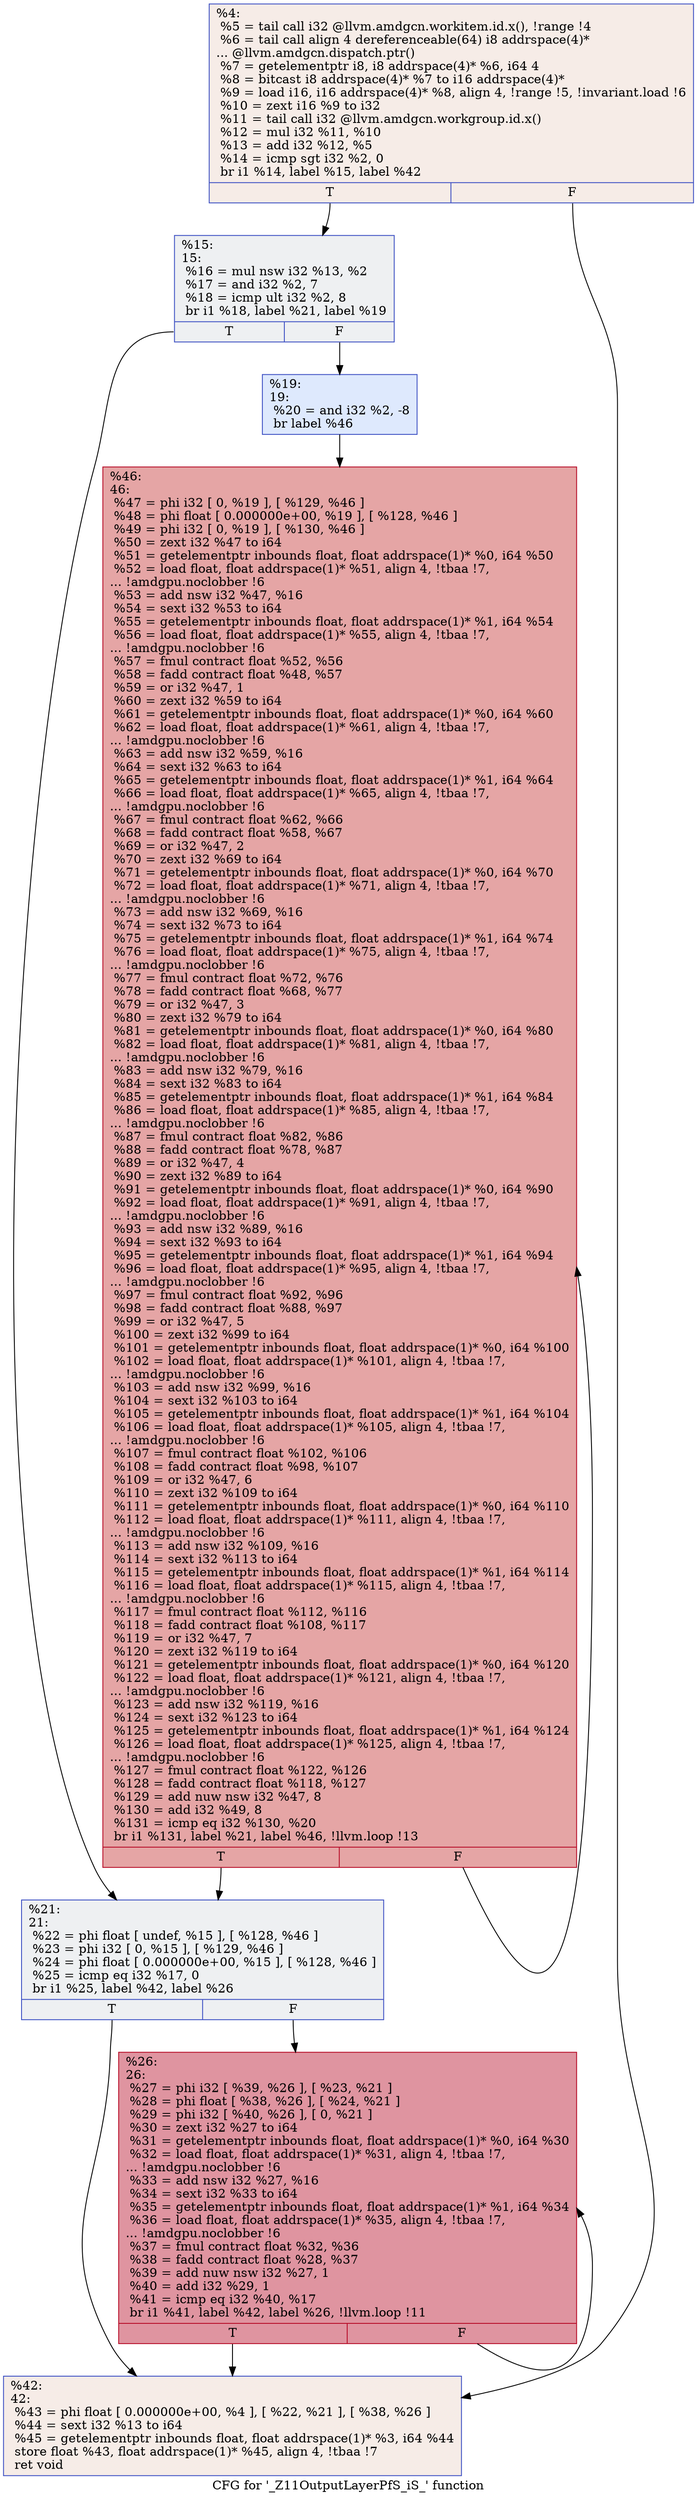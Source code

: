 digraph "CFG for '_Z11OutputLayerPfS_iS_' function" {
	label="CFG for '_Z11OutputLayerPfS_iS_' function";

	Node0x4f18630 [shape=record,color="#3d50c3ff", style=filled, fillcolor="#ead5c970",label="{%4:\l  %5 = tail call i32 @llvm.amdgcn.workitem.id.x(), !range !4\l  %6 = tail call align 4 dereferenceable(64) i8 addrspace(4)*\l... @llvm.amdgcn.dispatch.ptr()\l  %7 = getelementptr i8, i8 addrspace(4)* %6, i64 4\l  %8 = bitcast i8 addrspace(4)* %7 to i16 addrspace(4)*\l  %9 = load i16, i16 addrspace(4)* %8, align 4, !range !5, !invariant.load !6\l  %10 = zext i16 %9 to i32\l  %11 = tail call i32 @llvm.amdgcn.workgroup.id.x()\l  %12 = mul i32 %11, %10\l  %13 = add i32 %12, %5\l  %14 = icmp sgt i32 %2, 0\l  br i1 %14, label %15, label %42\l|{<s0>T|<s1>F}}"];
	Node0x4f18630:s0 -> Node0x4f1a500;
	Node0x4f18630:s1 -> Node0x4f1a590;
	Node0x4f1a500 [shape=record,color="#3d50c3ff", style=filled, fillcolor="#d9dce170",label="{%15:\l15:                                               \l  %16 = mul nsw i32 %13, %2\l  %17 = and i32 %2, 7\l  %18 = icmp ult i32 %2, 8\l  br i1 %18, label %21, label %19\l|{<s0>T|<s1>F}}"];
	Node0x4f1a500:s0 -> Node0x4f1a990;
	Node0x4f1a500:s1 -> Node0x4f1a9e0;
	Node0x4f1a9e0 [shape=record,color="#3d50c3ff", style=filled, fillcolor="#b5cdfa70",label="{%19:\l19:                                               \l  %20 = and i32 %2, -8\l  br label %46\l}"];
	Node0x4f1a9e0 -> Node0x4f1abb0;
	Node0x4f1a990 [shape=record,color="#3d50c3ff", style=filled, fillcolor="#d9dce170",label="{%21:\l21:                                               \l  %22 = phi float [ undef, %15 ], [ %128, %46 ]\l  %23 = phi i32 [ 0, %15 ], [ %129, %46 ]\l  %24 = phi float [ 0.000000e+00, %15 ], [ %128, %46 ]\l  %25 = icmp eq i32 %17, 0\l  br i1 %25, label %42, label %26\l|{<s0>T|<s1>F}}"];
	Node0x4f1a990:s0 -> Node0x4f1a590;
	Node0x4f1a990:s1 -> Node0x4f1be20;
	Node0x4f1be20 [shape=record,color="#b70d28ff", style=filled, fillcolor="#b70d2870",label="{%26:\l26:                                               \l  %27 = phi i32 [ %39, %26 ], [ %23, %21 ]\l  %28 = phi float [ %38, %26 ], [ %24, %21 ]\l  %29 = phi i32 [ %40, %26 ], [ 0, %21 ]\l  %30 = zext i32 %27 to i64\l  %31 = getelementptr inbounds float, float addrspace(1)* %0, i64 %30\l  %32 = load float, float addrspace(1)* %31, align 4, !tbaa !7,\l... !amdgpu.noclobber !6\l  %33 = add nsw i32 %27, %16\l  %34 = sext i32 %33 to i64\l  %35 = getelementptr inbounds float, float addrspace(1)* %1, i64 %34\l  %36 = load float, float addrspace(1)* %35, align 4, !tbaa !7,\l... !amdgpu.noclobber !6\l  %37 = fmul contract float %32, %36\l  %38 = fadd contract float %28, %37\l  %39 = add nuw nsw i32 %27, 1\l  %40 = add i32 %29, 1\l  %41 = icmp eq i32 %40, %17\l  br i1 %41, label %42, label %26, !llvm.loop !11\l|{<s0>T|<s1>F}}"];
	Node0x4f1be20:s0 -> Node0x4f1a590;
	Node0x4f1be20:s1 -> Node0x4f1be20;
	Node0x4f1a590 [shape=record,color="#3d50c3ff", style=filled, fillcolor="#ead5c970",label="{%42:\l42:                                               \l  %43 = phi float [ 0.000000e+00, %4 ], [ %22, %21 ], [ %38, %26 ]\l  %44 = sext i32 %13 to i64\l  %45 = getelementptr inbounds float, float addrspace(1)* %3, i64 %44\l  store float %43, float addrspace(1)* %45, align 4, !tbaa !7\l  ret void\l}"];
	Node0x4f1abb0 [shape=record,color="#b70d28ff", style=filled, fillcolor="#c5333470",label="{%46:\l46:                                               \l  %47 = phi i32 [ 0, %19 ], [ %129, %46 ]\l  %48 = phi float [ 0.000000e+00, %19 ], [ %128, %46 ]\l  %49 = phi i32 [ 0, %19 ], [ %130, %46 ]\l  %50 = zext i32 %47 to i64\l  %51 = getelementptr inbounds float, float addrspace(1)* %0, i64 %50\l  %52 = load float, float addrspace(1)* %51, align 4, !tbaa !7,\l... !amdgpu.noclobber !6\l  %53 = add nsw i32 %47, %16\l  %54 = sext i32 %53 to i64\l  %55 = getelementptr inbounds float, float addrspace(1)* %1, i64 %54\l  %56 = load float, float addrspace(1)* %55, align 4, !tbaa !7,\l... !amdgpu.noclobber !6\l  %57 = fmul contract float %52, %56\l  %58 = fadd contract float %48, %57\l  %59 = or i32 %47, 1\l  %60 = zext i32 %59 to i64\l  %61 = getelementptr inbounds float, float addrspace(1)* %0, i64 %60\l  %62 = load float, float addrspace(1)* %61, align 4, !tbaa !7,\l... !amdgpu.noclobber !6\l  %63 = add nsw i32 %59, %16\l  %64 = sext i32 %63 to i64\l  %65 = getelementptr inbounds float, float addrspace(1)* %1, i64 %64\l  %66 = load float, float addrspace(1)* %65, align 4, !tbaa !7,\l... !amdgpu.noclobber !6\l  %67 = fmul contract float %62, %66\l  %68 = fadd contract float %58, %67\l  %69 = or i32 %47, 2\l  %70 = zext i32 %69 to i64\l  %71 = getelementptr inbounds float, float addrspace(1)* %0, i64 %70\l  %72 = load float, float addrspace(1)* %71, align 4, !tbaa !7,\l... !amdgpu.noclobber !6\l  %73 = add nsw i32 %69, %16\l  %74 = sext i32 %73 to i64\l  %75 = getelementptr inbounds float, float addrspace(1)* %1, i64 %74\l  %76 = load float, float addrspace(1)* %75, align 4, !tbaa !7,\l... !amdgpu.noclobber !6\l  %77 = fmul contract float %72, %76\l  %78 = fadd contract float %68, %77\l  %79 = or i32 %47, 3\l  %80 = zext i32 %79 to i64\l  %81 = getelementptr inbounds float, float addrspace(1)* %0, i64 %80\l  %82 = load float, float addrspace(1)* %81, align 4, !tbaa !7,\l... !amdgpu.noclobber !6\l  %83 = add nsw i32 %79, %16\l  %84 = sext i32 %83 to i64\l  %85 = getelementptr inbounds float, float addrspace(1)* %1, i64 %84\l  %86 = load float, float addrspace(1)* %85, align 4, !tbaa !7,\l... !amdgpu.noclobber !6\l  %87 = fmul contract float %82, %86\l  %88 = fadd contract float %78, %87\l  %89 = or i32 %47, 4\l  %90 = zext i32 %89 to i64\l  %91 = getelementptr inbounds float, float addrspace(1)* %0, i64 %90\l  %92 = load float, float addrspace(1)* %91, align 4, !tbaa !7,\l... !amdgpu.noclobber !6\l  %93 = add nsw i32 %89, %16\l  %94 = sext i32 %93 to i64\l  %95 = getelementptr inbounds float, float addrspace(1)* %1, i64 %94\l  %96 = load float, float addrspace(1)* %95, align 4, !tbaa !7,\l... !amdgpu.noclobber !6\l  %97 = fmul contract float %92, %96\l  %98 = fadd contract float %88, %97\l  %99 = or i32 %47, 5\l  %100 = zext i32 %99 to i64\l  %101 = getelementptr inbounds float, float addrspace(1)* %0, i64 %100\l  %102 = load float, float addrspace(1)* %101, align 4, !tbaa !7,\l... !amdgpu.noclobber !6\l  %103 = add nsw i32 %99, %16\l  %104 = sext i32 %103 to i64\l  %105 = getelementptr inbounds float, float addrspace(1)* %1, i64 %104\l  %106 = load float, float addrspace(1)* %105, align 4, !tbaa !7,\l... !amdgpu.noclobber !6\l  %107 = fmul contract float %102, %106\l  %108 = fadd contract float %98, %107\l  %109 = or i32 %47, 6\l  %110 = zext i32 %109 to i64\l  %111 = getelementptr inbounds float, float addrspace(1)* %0, i64 %110\l  %112 = load float, float addrspace(1)* %111, align 4, !tbaa !7,\l... !amdgpu.noclobber !6\l  %113 = add nsw i32 %109, %16\l  %114 = sext i32 %113 to i64\l  %115 = getelementptr inbounds float, float addrspace(1)* %1, i64 %114\l  %116 = load float, float addrspace(1)* %115, align 4, !tbaa !7,\l... !amdgpu.noclobber !6\l  %117 = fmul contract float %112, %116\l  %118 = fadd contract float %108, %117\l  %119 = or i32 %47, 7\l  %120 = zext i32 %119 to i64\l  %121 = getelementptr inbounds float, float addrspace(1)* %0, i64 %120\l  %122 = load float, float addrspace(1)* %121, align 4, !tbaa !7,\l... !amdgpu.noclobber !6\l  %123 = add nsw i32 %119, %16\l  %124 = sext i32 %123 to i64\l  %125 = getelementptr inbounds float, float addrspace(1)* %1, i64 %124\l  %126 = load float, float addrspace(1)* %125, align 4, !tbaa !7,\l... !amdgpu.noclobber !6\l  %127 = fmul contract float %122, %126\l  %128 = fadd contract float %118, %127\l  %129 = add nuw nsw i32 %47, 8\l  %130 = add i32 %49, 8\l  %131 = icmp eq i32 %130, %20\l  br i1 %131, label %21, label %46, !llvm.loop !13\l|{<s0>T|<s1>F}}"];
	Node0x4f1abb0:s0 -> Node0x4f1a990;
	Node0x4f1abb0:s1 -> Node0x4f1abb0;
}
